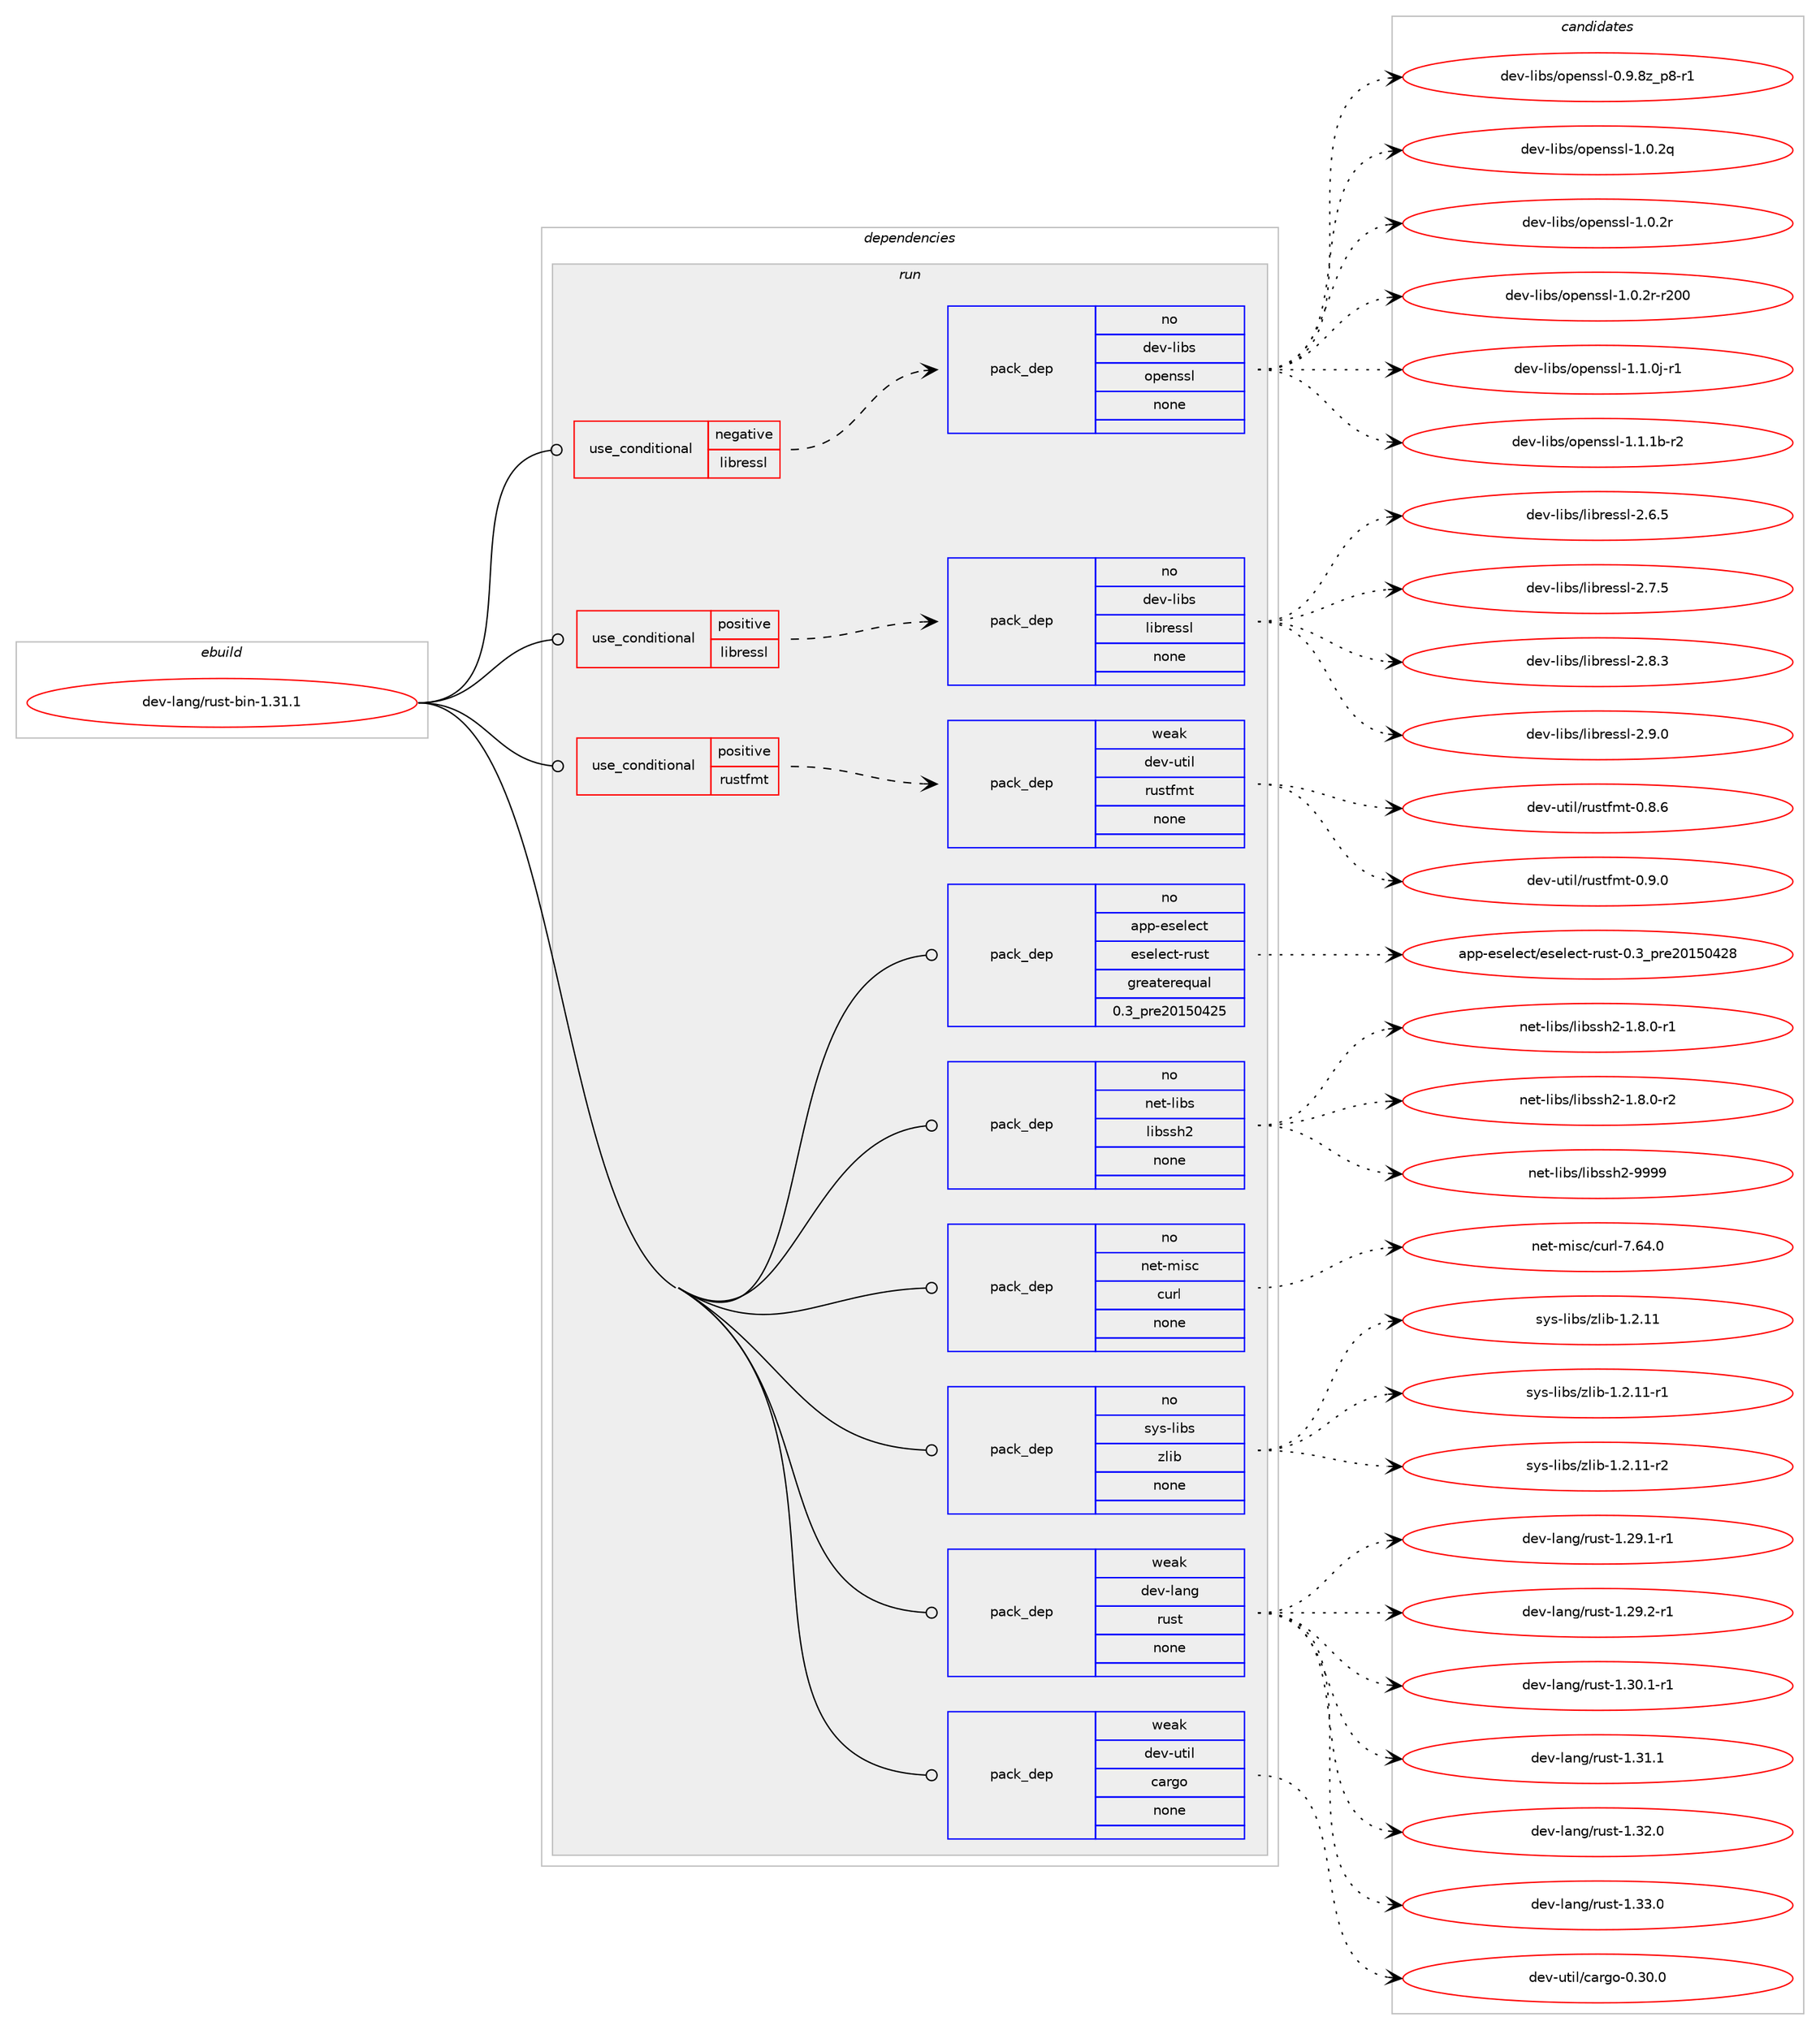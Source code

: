 digraph prolog {

# *************
# Graph options
# *************

newrank=true;
concentrate=true;
compound=true;
graph [rankdir=LR,fontname=Helvetica,fontsize=10,ranksep=1.5];#, ranksep=2.5, nodesep=0.2];
edge  [arrowhead=vee];
node  [fontname=Helvetica,fontsize=10];

# **********
# The ebuild
# **********

subgraph cluster_leftcol {
color=gray;
rank=same;
label=<<i>ebuild</i>>;
id [label="dev-lang/rust-bin-1.31.1", color=red, width=4, href="../dev-lang/rust-bin-1.31.1.svg"];
}

# ****************
# The dependencies
# ****************

subgraph cluster_midcol {
color=gray;
label=<<i>dependencies</i>>;
subgraph cluster_compile {
fillcolor="#eeeeee";
style=filled;
label=<<i>compile</i>>;
}
subgraph cluster_compileandrun {
fillcolor="#eeeeee";
style=filled;
label=<<i>compile and run</i>>;
}
subgraph cluster_run {
fillcolor="#eeeeee";
style=filled;
label=<<i>run</i>>;
subgraph cond364855 {
dependency1362629 [label=<<TABLE BORDER="0" CELLBORDER="1" CELLSPACING="0" CELLPADDING="4"><TR><TD ROWSPAN="3" CELLPADDING="10">use_conditional</TD></TR><TR><TD>negative</TD></TR><TR><TD>libressl</TD></TR></TABLE>>, shape=none, color=red];
subgraph pack975168 {
dependency1362630 [label=<<TABLE BORDER="0" CELLBORDER="1" CELLSPACING="0" CELLPADDING="4" WIDTH="220"><TR><TD ROWSPAN="6" CELLPADDING="30">pack_dep</TD></TR><TR><TD WIDTH="110">no</TD></TR><TR><TD>dev-libs</TD></TR><TR><TD>openssl</TD></TR><TR><TD>none</TD></TR><TR><TD></TD></TR></TABLE>>, shape=none, color=blue];
}
dependency1362629:e -> dependency1362630:w [weight=20,style="dashed",arrowhead="vee"];
}
id:e -> dependency1362629:w [weight=20,style="solid",arrowhead="odot"];
subgraph cond364856 {
dependency1362631 [label=<<TABLE BORDER="0" CELLBORDER="1" CELLSPACING="0" CELLPADDING="4"><TR><TD ROWSPAN="3" CELLPADDING="10">use_conditional</TD></TR><TR><TD>positive</TD></TR><TR><TD>libressl</TD></TR></TABLE>>, shape=none, color=red];
subgraph pack975169 {
dependency1362632 [label=<<TABLE BORDER="0" CELLBORDER="1" CELLSPACING="0" CELLPADDING="4" WIDTH="220"><TR><TD ROWSPAN="6" CELLPADDING="30">pack_dep</TD></TR><TR><TD WIDTH="110">no</TD></TR><TR><TD>dev-libs</TD></TR><TR><TD>libressl</TD></TR><TR><TD>none</TD></TR><TR><TD></TD></TR></TABLE>>, shape=none, color=blue];
}
dependency1362631:e -> dependency1362632:w [weight=20,style="dashed",arrowhead="vee"];
}
id:e -> dependency1362631:w [weight=20,style="solid",arrowhead="odot"];
subgraph cond364857 {
dependency1362633 [label=<<TABLE BORDER="0" CELLBORDER="1" CELLSPACING="0" CELLPADDING="4"><TR><TD ROWSPAN="3" CELLPADDING="10">use_conditional</TD></TR><TR><TD>positive</TD></TR><TR><TD>rustfmt</TD></TR></TABLE>>, shape=none, color=red];
subgraph pack975170 {
dependency1362634 [label=<<TABLE BORDER="0" CELLBORDER="1" CELLSPACING="0" CELLPADDING="4" WIDTH="220"><TR><TD ROWSPAN="6" CELLPADDING="30">pack_dep</TD></TR><TR><TD WIDTH="110">weak</TD></TR><TR><TD>dev-util</TD></TR><TR><TD>rustfmt</TD></TR><TR><TD>none</TD></TR><TR><TD></TD></TR></TABLE>>, shape=none, color=blue];
}
dependency1362633:e -> dependency1362634:w [weight=20,style="dashed",arrowhead="vee"];
}
id:e -> dependency1362633:w [weight=20,style="solid",arrowhead="odot"];
subgraph pack975171 {
dependency1362635 [label=<<TABLE BORDER="0" CELLBORDER="1" CELLSPACING="0" CELLPADDING="4" WIDTH="220"><TR><TD ROWSPAN="6" CELLPADDING="30">pack_dep</TD></TR><TR><TD WIDTH="110">no</TD></TR><TR><TD>app-eselect</TD></TR><TR><TD>eselect-rust</TD></TR><TR><TD>greaterequal</TD></TR><TR><TD>0.3_pre20150425</TD></TR></TABLE>>, shape=none, color=blue];
}
id:e -> dependency1362635:w [weight=20,style="solid",arrowhead="odot"];
subgraph pack975172 {
dependency1362636 [label=<<TABLE BORDER="0" CELLBORDER="1" CELLSPACING="0" CELLPADDING="4" WIDTH="220"><TR><TD ROWSPAN="6" CELLPADDING="30">pack_dep</TD></TR><TR><TD WIDTH="110">no</TD></TR><TR><TD>net-libs</TD></TR><TR><TD>libssh2</TD></TR><TR><TD>none</TD></TR><TR><TD></TD></TR></TABLE>>, shape=none, color=blue];
}
id:e -> dependency1362636:w [weight=20,style="solid",arrowhead="odot"];
subgraph pack975173 {
dependency1362637 [label=<<TABLE BORDER="0" CELLBORDER="1" CELLSPACING="0" CELLPADDING="4" WIDTH="220"><TR><TD ROWSPAN="6" CELLPADDING="30">pack_dep</TD></TR><TR><TD WIDTH="110">no</TD></TR><TR><TD>net-misc</TD></TR><TR><TD>curl</TD></TR><TR><TD>none</TD></TR><TR><TD></TD></TR></TABLE>>, shape=none, color=blue];
}
id:e -> dependency1362637:w [weight=20,style="solid",arrowhead="odot"];
subgraph pack975174 {
dependency1362638 [label=<<TABLE BORDER="0" CELLBORDER="1" CELLSPACING="0" CELLPADDING="4" WIDTH="220"><TR><TD ROWSPAN="6" CELLPADDING="30">pack_dep</TD></TR><TR><TD WIDTH="110">no</TD></TR><TR><TD>sys-libs</TD></TR><TR><TD>zlib</TD></TR><TR><TD>none</TD></TR><TR><TD></TD></TR></TABLE>>, shape=none, color=blue];
}
id:e -> dependency1362638:w [weight=20,style="solid",arrowhead="odot"];
subgraph pack975175 {
dependency1362639 [label=<<TABLE BORDER="0" CELLBORDER="1" CELLSPACING="0" CELLPADDING="4" WIDTH="220"><TR><TD ROWSPAN="6" CELLPADDING="30">pack_dep</TD></TR><TR><TD WIDTH="110">weak</TD></TR><TR><TD>dev-lang</TD></TR><TR><TD>rust</TD></TR><TR><TD>none</TD></TR><TR><TD></TD></TR></TABLE>>, shape=none, color=blue];
}
id:e -> dependency1362639:w [weight=20,style="solid",arrowhead="odot"];
subgraph pack975176 {
dependency1362640 [label=<<TABLE BORDER="0" CELLBORDER="1" CELLSPACING="0" CELLPADDING="4" WIDTH="220"><TR><TD ROWSPAN="6" CELLPADDING="30">pack_dep</TD></TR><TR><TD WIDTH="110">weak</TD></TR><TR><TD>dev-util</TD></TR><TR><TD>cargo</TD></TR><TR><TD>none</TD></TR><TR><TD></TD></TR></TABLE>>, shape=none, color=blue];
}
id:e -> dependency1362640:w [weight=20,style="solid",arrowhead="odot"];
}
}

# **************
# The candidates
# **************

subgraph cluster_choices {
rank=same;
color=gray;
label=<<i>candidates</i>>;

subgraph choice975168 {
color=black;
nodesep=1;
choice10010111845108105981154711111210111011511510845484657465612295112564511449 [label="dev-libs/openssl-0.9.8z_p8-r1", color=red, width=4,href="../dev-libs/openssl-0.9.8z_p8-r1.svg"];
choice100101118451081059811547111112101110115115108454946484650113 [label="dev-libs/openssl-1.0.2q", color=red, width=4,href="../dev-libs/openssl-1.0.2q.svg"];
choice100101118451081059811547111112101110115115108454946484650114 [label="dev-libs/openssl-1.0.2r", color=red, width=4,href="../dev-libs/openssl-1.0.2r.svg"];
choice10010111845108105981154711111210111011511510845494648465011445114504848 [label="dev-libs/openssl-1.0.2r-r200", color=red, width=4,href="../dev-libs/openssl-1.0.2r-r200.svg"];
choice1001011184510810598115471111121011101151151084549464946481064511449 [label="dev-libs/openssl-1.1.0j-r1", color=red, width=4,href="../dev-libs/openssl-1.1.0j-r1.svg"];
choice100101118451081059811547111112101110115115108454946494649984511450 [label="dev-libs/openssl-1.1.1b-r2", color=red, width=4,href="../dev-libs/openssl-1.1.1b-r2.svg"];
dependency1362630:e -> choice10010111845108105981154711111210111011511510845484657465612295112564511449:w [style=dotted,weight="100"];
dependency1362630:e -> choice100101118451081059811547111112101110115115108454946484650113:w [style=dotted,weight="100"];
dependency1362630:e -> choice100101118451081059811547111112101110115115108454946484650114:w [style=dotted,weight="100"];
dependency1362630:e -> choice10010111845108105981154711111210111011511510845494648465011445114504848:w [style=dotted,weight="100"];
dependency1362630:e -> choice1001011184510810598115471111121011101151151084549464946481064511449:w [style=dotted,weight="100"];
dependency1362630:e -> choice100101118451081059811547111112101110115115108454946494649984511450:w [style=dotted,weight="100"];
}
subgraph choice975169 {
color=black;
nodesep=1;
choice10010111845108105981154710810598114101115115108455046544653 [label="dev-libs/libressl-2.6.5", color=red, width=4,href="../dev-libs/libressl-2.6.5.svg"];
choice10010111845108105981154710810598114101115115108455046554653 [label="dev-libs/libressl-2.7.5", color=red, width=4,href="../dev-libs/libressl-2.7.5.svg"];
choice10010111845108105981154710810598114101115115108455046564651 [label="dev-libs/libressl-2.8.3", color=red, width=4,href="../dev-libs/libressl-2.8.3.svg"];
choice10010111845108105981154710810598114101115115108455046574648 [label="dev-libs/libressl-2.9.0", color=red, width=4,href="../dev-libs/libressl-2.9.0.svg"];
dependency1362632:e -> choice10010111845108105981154710810598114101115115108455046544653:w [style=dotted,weight="100"];
dependency1362632:e -> choice10010111845108105981154710810598114101115115108455046554653:w [style=dotted,weight="100"];
dependency1362632:e -> choice10010111845108105981154710810598114101115115108455046564651:w [style=dotted,weight="100"];
dependency1362632:e -> choice10010111845108105981154710810598114101115115108455046574648:w [style=dotted,weight="100"];
}
subgraph choice975170 {
color=black;
nodesep=1;
choice1001011184511711610510847114117115116102109116454846564654 [label="dev-util/rustfmt-0.8.6", color=red, width=4,href="../dev-util/rustfmt-0.8.6.svg"];
choice1001011184511711610510847114117115116102109116454846574648 [label="dev-util/rustfmt-0.9.0", color=red, width=4,href="../dev-util/rustfmt-0.9.0.svg"];
dependency1362634:e -> choice1001011184511711610510847114117115116102109116454846564654:w [style=dotted,weight="100"];
dependency1362634:e -> choice1001011184511711610510847114117115116102109116454846574648:w [style=dotted,weight="100"];
}
subgraph choice975171 {
color=black;
nodesep=1;
choice97112112451011151011081019911647101115101108101991164511411711511645484651951121141015048495348525056 [label="app-eselect/eselect-rust-0.3_pre20150428", color=red, width=4,href="../app-eselect/eselect-rust-0.3_pre20150428.svg"];
dependency1362635:e -> choice97112112451011151011081019911647101115101108101991164511411711511645484651951121141015048495348525056:w [style=dotted,weight="100"];
}
subgraph choice975172 {
color=black;
nodesep=1;
choice11010111645108105981154710810598115115104504549465646484511449 [label="net-libs/libssh2-1.8.0-r1", color=red, width=4,href="../net-libs/libssh2-1.8.0-r1.svg"];
choice11010111645108105981154710810598115115104504549465646484511450 [label="net-libs/libssh2-1.8.0-r2", color=red, width=4,href="../net-libs/libssh2-1.8.0-r2.svg"];
choice11010111645108105981154710810598115115104504557575757 [label="net-libs/libssh2-9999", color=red, width=4,href="../net-libs/libssh2-9999.svg"];
dependency1362636:e -> choice11010111645108105981154710810598115115104504549465646484511449:w [style=dotted,weight="100"];
dependency1362636:e -> choice11010111645108105981154710810598115115104504549465646484511450:w [style=dotted,weight="100"];
dependency1362636:e -> choice11010111645108105981154710810598115115104504557575757:w [style=dotted,weight="100"];
}
subgraph choice975173 {
color=black;
nodesep=1;
choice1101011164510910511599479911711410845554654524648 [label="net-misc/curl-7.64.0", color=red, width=4,href="../net-misc/curl-7.64.0.svg"];
dependency1362637:e -> choice1101011164510910511599479911711410845554654524648:w [style=dotted,weight="100"];
}
subgraph choice975174 {
color=black;
nodesep=1;
choice1151211154510810598115471221081059845494650464949 [label="sys-libs/zlib-1.2.11", color=red, width=4,href="../sys-libs/zlib-1.2.11.svg"];
choice11512111545108105981154712210810598454946504649494511449 [label="sys-libs/zlib-1.2.11-r1", color=red, width=4,href="../sys-libs/zlib-1.2.11-r1.svg"];
choice11512111545108105981154712210810598454946504649494511450 [label="sys-libs/zlib-1.2.11-r2", color=red, width=4,href="../sys-libs/zlib-1.2.11-r2.svg"];
dependency1362638:e -> choice1151211154510810598115471221081059845494650464949:w [style=dotted,weight="100"];
dependency1362638:e -> choice11512111545108105981154712210810598454946504649494511449:w [style=dotted,weight="100"];
dependency1362638:e -> choice11512111545108105981154712210810598454946504649494511450:w [style=dotted,weight="100"];
}
subgraph choice975175 {
color=black;
nodesep=1;
choice100101118451089711010347114117115116454946505746494511449 [label="dev-lang/rust-1.29.1-r1", color=red, width=4,href="../dev-lang/rust-1.29.1-r1.svg"];
choice100101118451089711010347114117115116454946505746504511449 [label="dev-lang/rust-1.29.2-r1", color=red, width=4,href="../dev-lang/rust-1.29.2-r1.svg"];
choice100101118451089711010347114117115116454946514846494511449 [label="dev-lang/rust-1.30.1-r1", color=red, width=4,href="../dev-lang/rust-1.30.1-r1.svg"];
choice10010111845108971101034711411711511645494651494649 [label="dev-lang/rust-1.31.1", color=red, width=4,href="../dev-lang/rust-1.31.1.svg"];
choice10010111845108971101034711411711511645494651504648 [label="dev-lang/rust-1.32.0", color=red, width=4,href="../dev-lang/rust-1.32.0.svg"];
choice10010111845108971101034711411711511645494651514648 [label="dev-lang/rust-1.33.0", color=red, width=4,href="../dev-lang/rust-1.33.0.svg"];
dependency1362639:e -> choice100101118451089711010347114117115116454946505746494511449:w [style=dotted,weight="100"];
dependency1362639:e -> choice100101118451089711010347114117115116454946505746504511449:w [style=dotted,weight="100"];
dependency1362639:e -> choice100101118451089711010347114117115116454946514846494511449:w [style=dotted,weight="100"];
dependency1362639:e -> choice10010111845108971101034711411711511645494651494649:w [style=dotted,weight="100"];
dependency1362639:e -> choice10010111845108971101034711411711511645494651504648:w [style=dotted,weight="100"];
dependency1362639:e -> choice10010111845108971101034711411711511645494651514648:w [style=dotted,weight="100"];
}
subgraph choice975176 {
color=black;
nodesep=1;
choice1001011184511711610510847999711410311145484651484648 [label="dev-util/cargo-0.30.0", color=red, width=4,href="../dev-util/cargo-0.30.0.svg"];
dependency1362640:e -> choice1001011184511711610510847999711410311145484651484648:w [style=dotted,weight="100"];
}
}

}
